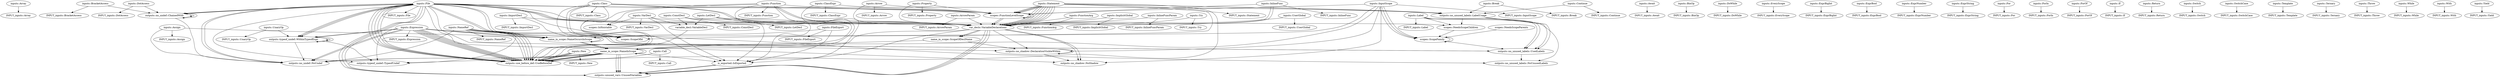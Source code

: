 digraph {
    0 [label="INPUT_inputs::Array"];
    1 [label="INPUT_inputs::Arrow"];
    2 [label="INPUT_inputs::ArrowParam"];
    3 [label="INPUT_inputs::Assign"];
    4 [label="INPUT_inputs::Await"];
    5 [label="INPUT_inputs::BinOp"];
    6 [label="INPUT_inputs::BracketAccess"];
    7 [label="INPUT_inputs::Break"];
    8 [label="INPUT_inputs::Call"];
    9 [label="INPUT_inputs::Class"];
    10 [label="INPUT_inputs::ClassExpr"];
    11 [label="INPUT_inputs::ConstDecl"];
    12 [label="INPUT_inputs::Continue"];
    13 [label="INPUT_inputs::DoWhile"];
    14 [label="INPUT_inputs::DotAccess"];
    15 [label="INPUT_inputs::EveryScope"];
    16 [label="INPUT_inputs::ExprBigInt"];
    17 [label="INPUT_inputs::ExprBool"];
    18 [label="INPUT_inputs::ExprNumber"];
    19 [label="INPUT_inputs::ExprString"];
    20 [label="INPUT_inputs::Expression"];
    21 [label="INPUT_inputs::File"];
    22 [label="INPUT_inputs::FileExport"];
    23 [label="INPUT_inputs::For"];
    24 [label="INPUT_inputs::ForIn"];
    25 [label="INPUT_inputs::ForOf"];
    26 [label="INPUT_inputs::Function"];
    27 [label="INPUT_inputs::FunctionArg"];
    28 [label="INPUT_inputs::If"];
    29 [label="INPUT_inputs::ImplicitGlobal"];
    30 [label="INPUT_inputs::ImportDecl"];
    31 [label="INPUT_inputs::InlineFunc"];
    32 [label="INPUT_inputs::InlineFuncParam"];
    33 [label="INPUT_inputs::InputScope"];
    34 [label="INPUT_inputs::Label"];
    35 [label="INPUT_inputs::LetDecl"];
    36 [label="INPUT_inputs::NameRef"];
    37 [label="INPUT_inputs::New"];
    38 [label="INPUT_inputs::Property"];
    39 [label="INPUT_inputs::Return"];
    40 [label="INPUT_inputs::Statement"];
    41 [label="INPUT_inputs::Switch"];
    42 [label="INPUT_inputs::SwitchCase"];
    43 [label="INPUT_inputs::Template"];
    44 [label="INPUT_inputs::Ternary"];
    45 [label="INPUT_inputs::Throw"];
    46 [label="INPUT_inputs::Try"];
    47 [label="INPUT_inputs::UnaryOp"];
    48 [label="INPUT_inputs::UserGlobal"];
    49 [label="INPUT_inputs::VarDecl"];
    50 [label="INPUT_inputs::While"];
    51 [label="INPUT_inputs::With"];
    52 [label="INPUT_inputs::Yield"];
    53 [label="inputs::Array"];
    54 [label="inputs::Arrow"];
    55 [label="inputs::ArrowParam"];
    56 [label="inputs::Assign"];
    57 [label="inputs::Await"];
    58 [label="inputs::BinOp"];
    59 [label="inputs::BracketAccess"];
    60 [label="inputs::Break"];
    61 [label="inputs::Call"];
    62 [label="inputs::Class"];
    63 [label="inputs::ClassExpr"];
    64 [label="inputs::ConstDecl"];
    65 [label="inputs::Continue"];
    66 [label="inputs::DoWhile"];
    67 [label="inputs::DotAccess"];
    68 [label="inputs::EveryScope"];
    69 [label="inputs::ExprBigInt"];
    70 [label="inputs::ExprBool"];
    71 [label="inputs::ExprNumber"];
    72 [label="inputs::ExprString"];
    73 [label="inputs::Expression"];
    74 [label="inputs::File"];
    75 [label="inputs::FileExport"];
    76 [label="inputs::For"];
    77 [label="inputs::ForIn"];
    78 [label="inputs::ForOf"];
    79 [label="inputs::Function"];
    80 [label="inputs::FunctionArg"];
    81 [label="inputs::If"];
    82 [label="inputs::ImplicitGlobal"];
    83 [label="inputs::ImportDecl"];
    84 [label="inputs::InlineFunc"];
    85 [label="inputs::InlineFuncParam"];
    86 [label="inputs::InputScope"];
    87 [label="inputs::Label"];
    88 [label="inputs::LetDecl"];
    89 [label="inputs::NameRef"];
    90 [label="inputs::New"];
    91 [label="inputs::Property"];
    92 [label="inputs::Return"];
    93 [label="inputs::Statement"];
    94 [label="inputs::Switch"];
    95 [label="inputs::SwitchCase"];
    96 [label="inputs::Template"];
    97 [label="inputs::Ternary"];
    98 [label="inputs::Throw"];
    99 [label="inputs::Try"];
    100 [label="inputs::UnaryOp"];
    101 [label="inputs::UserGlobal"];
    102 [label="inputs::VarDecl"];
    103 [label="inputs::While"];
    104 [label="inputs::With"];
    105 [label="inputs::Yield"];
    106 [label="is_exported::IsExported"];
    107 [label="name_in_scope::NameInScope"];
    108 [label="name_in_scope::NameOccursInScope"];
    109 [label="name_in_scope::ScopeOfDeclName"];
    110 [label="outputs::no_shadow::DeclarationVisibleWithin"];
    111 [label="outputs::no_shadow::NoShadow"];
    112 [label="outputs::no_undef::ChainedWith"];
    113 [label="outputs::no_undef::NoUndef"];
    114 [label="outputs::no_unused_labels::LabelUsage"];
    115 [label="outputs::no_unused_labels::NoUnusedLabels"];
    116 [label="outputs::no_unused_labels::UsedLabels"];
    117 [label="outputs::typeof_undef::TypeofUndef"];
    118 [label="outputs::typeof_undef::WithinTypeofExpr"];
    119 [label="outputs::unused_vars::UnusedVariables"];
    120 [label="outputs::use_before_def::UseBeforeDef"];
    121 [label="scopes::FunctionLevelScope"];
    122 [label="scopes::IsHoistable"];
    123 [label="scopes::NeedsScopeChildren"];
    124 [label="scopes::NeedsScopeParents"];
    125 [label="scopes::ScopeFamily"];
    126 [label="scopes::ScopeOfId"];
    127 [label="var_decls::VariableDeclarations"];
    128 [label="variable_decl::VariableDecl"];
    53 -> 0;
    54 -> 1;
    54 -> 121;
    54 -> 127;
    55 -> 2;
    55 -> 127;
    56 -> 3;
    56 -> 108;
    56 -> 113;
    57 -> 4;
    58 -> 5;
    59 -> 6;
    59 -> 112;
    60 -> 7;
    60 -> 114;
    61 -> 8;
    61 -> 120;
    62 -> 9;
    62 -> 106;
    62 -> 120;
    62 -> 120;
    62 -> 121;
    62 -> 126;
    62 -> 127;
    62 -> 127;
    63 -> 10;
    63 -> 120;
    63 -> 121;
    64 -> 11;
    64 -> 106;
    64 -> 127;
    64 -> 128;
    65 -> 12;
    65 -> 114;
    66 -> 13;
    67 -> 14;
    67 -> 112;
    68 -> 15;
    69 -> 16;
    70 -> 17;
    71 -> 18;
    72 -> 19;
    73 -> 20;
    73 -> 108;
    73 -> 108;
    73 -> 113;
    73 -> 113;
    73 -> 117;
    73 -> 118;
    73 -> 118;
    73 -> 120;
    73 -> 120;
    73 -> 120;
    73 -> 120;
    73 -> 120;
    73 -> 120;
    73 -> 126;
    74 -> 21;
    74 -> 110;
    74 -> 111;
    74 -> 112;
    74 -> 112;
    74 -> 112;
    74 -> 113;
    74 -> 113;
    74 -> 114;
    74 -> 114;
    74 -> 115;
    74 -> 116;
    74 -> 116;
    74 -> 117;
    74 -> 118;
    74 -> 118;
    74 -> 118;
    74 -> 119;
    74 -> 119;
    74 -> 119;
    74 -> 120;
    74 -> 120;
    74 -> 120;
    74 -> 120;
    74 -> 120;
    74 -> 121;
    74 -> 123;
    74 -> 126;
    74 -> 126;
    74 -> 127;
    74 -> 127;
    74 -> 127;
    75 -> 22;
    75 -> 106;
    75 -> 108;
    76 -> 23;
    77 -> 24;
    78 -> 25;
    79 -> 26;
    79 -> 106;
    79 -> 120;
    79 -> 121;
    79 -> 122;
    79 -> 126;
    79 -> 127;
    79 -> 127;
    80 -> 27;
    80 -> 127;
    81 -> 28;
    82 -> 29;
    82 -> 127;
    83 -> 30;
    83 -> 126;
    83 -> 127;
    84 -> 31;
    84 -> 121;
    84 -> 127;
    84 -> 127;
    85 -> 32;
    85 -> 127;
    86 -> 33;
    86 -> 107;
    86 -> 108;
    86 -> 110;
    86 -> 111;
    86 -> 121;
    86 -> 125;
    86 -> 125;
    86 -> 125;
    87 -> 34;
    87 -> 115;
    87 -> 116;
    87 -> 116;
    87 -> 123;
    88 -> 35;
    88 -> 106;
    88 -> 127;
    88 -> 128;
    89 -> 36;
    89 -> 108;
    89 -> 113;
    89 -> 117;
    89 -> 120;
    89 -> 120;
    89 -> 120;
    89 -> 120;
    89 -> 120;
    90 -> 37;
    90 -> 120;
    90 -> 120;
    90 -> 120;
    90 -> 120;
    91 -> 38;
    91 -> 121;
    91 -> 127;
    92 -> 39;
    93 -> 40;
    93 -> 114;
    93 -> 114;
    93 -> 120;
    93 -> 121;
    93 -> 121;
    93 -> 121;
    93 -> 121;
    93 -> 126;
    93 -> 127;
    93 -> 127;
    93 -> 127;
    93 -> 127;
    93 -> 127;
    93 -> 127;
    93 -> 127;
    93 -> 127;
    94 -> 41;
    95 -> 42;
    96 -> 43;
    97 -> 44;
    98 -> 45;
    99 -> 46;
    99 -> 127;
    100 -> 47;
    100 -> 118;
    101 -> 48;
    101 -> 127;
    102 -> 49;
    102 -> 106;
    102 -> 122;
    102 -> 127;
    102 -> 128;
    103 -> 50;
    104 -> 51;
    105 -> 52;
    106 -> 119;
    106 -> 119;
    107 -> 106;
    107 -> 107;
    107 -> 113;
    107 -> 113;
    107 -> 117;
    107 -> 119;
    107 -> 119;
    107 -> 119;
    107 -> 120;
    107 -> 120;
    107 -> 120;
    107 -> 120;
    108 -> 107;
    108 -> 107;
    108 -> 108;
    109 -> 107;
    109 -> 110;
    110 -> 110;
    110 -> 111;
    112 -> 112;
    112 -> 112;
    112 -> 113;
    114 -> 116;
    114 -> 116;
    114 -> 123;
    116 -> 115;
    118 -> 113;
    118 -> 117;
    118 -> 118;
    118 -> 118;
    121 -> 121;
    121 -> 127;
    121 -> 127;
    123 -> 125;
    124 -> 125;
    125 -> 116;
    125 -> 125;
    127 -> 106;
    127 -> 107;
    127 -> 109;
    127 -> 109;
    127 -> 110;
    127 -> 111;
    127 -> 111;
    127 -> 119;
    127 -> 119;
    127 -> 119;
    128 -> 120;
}
